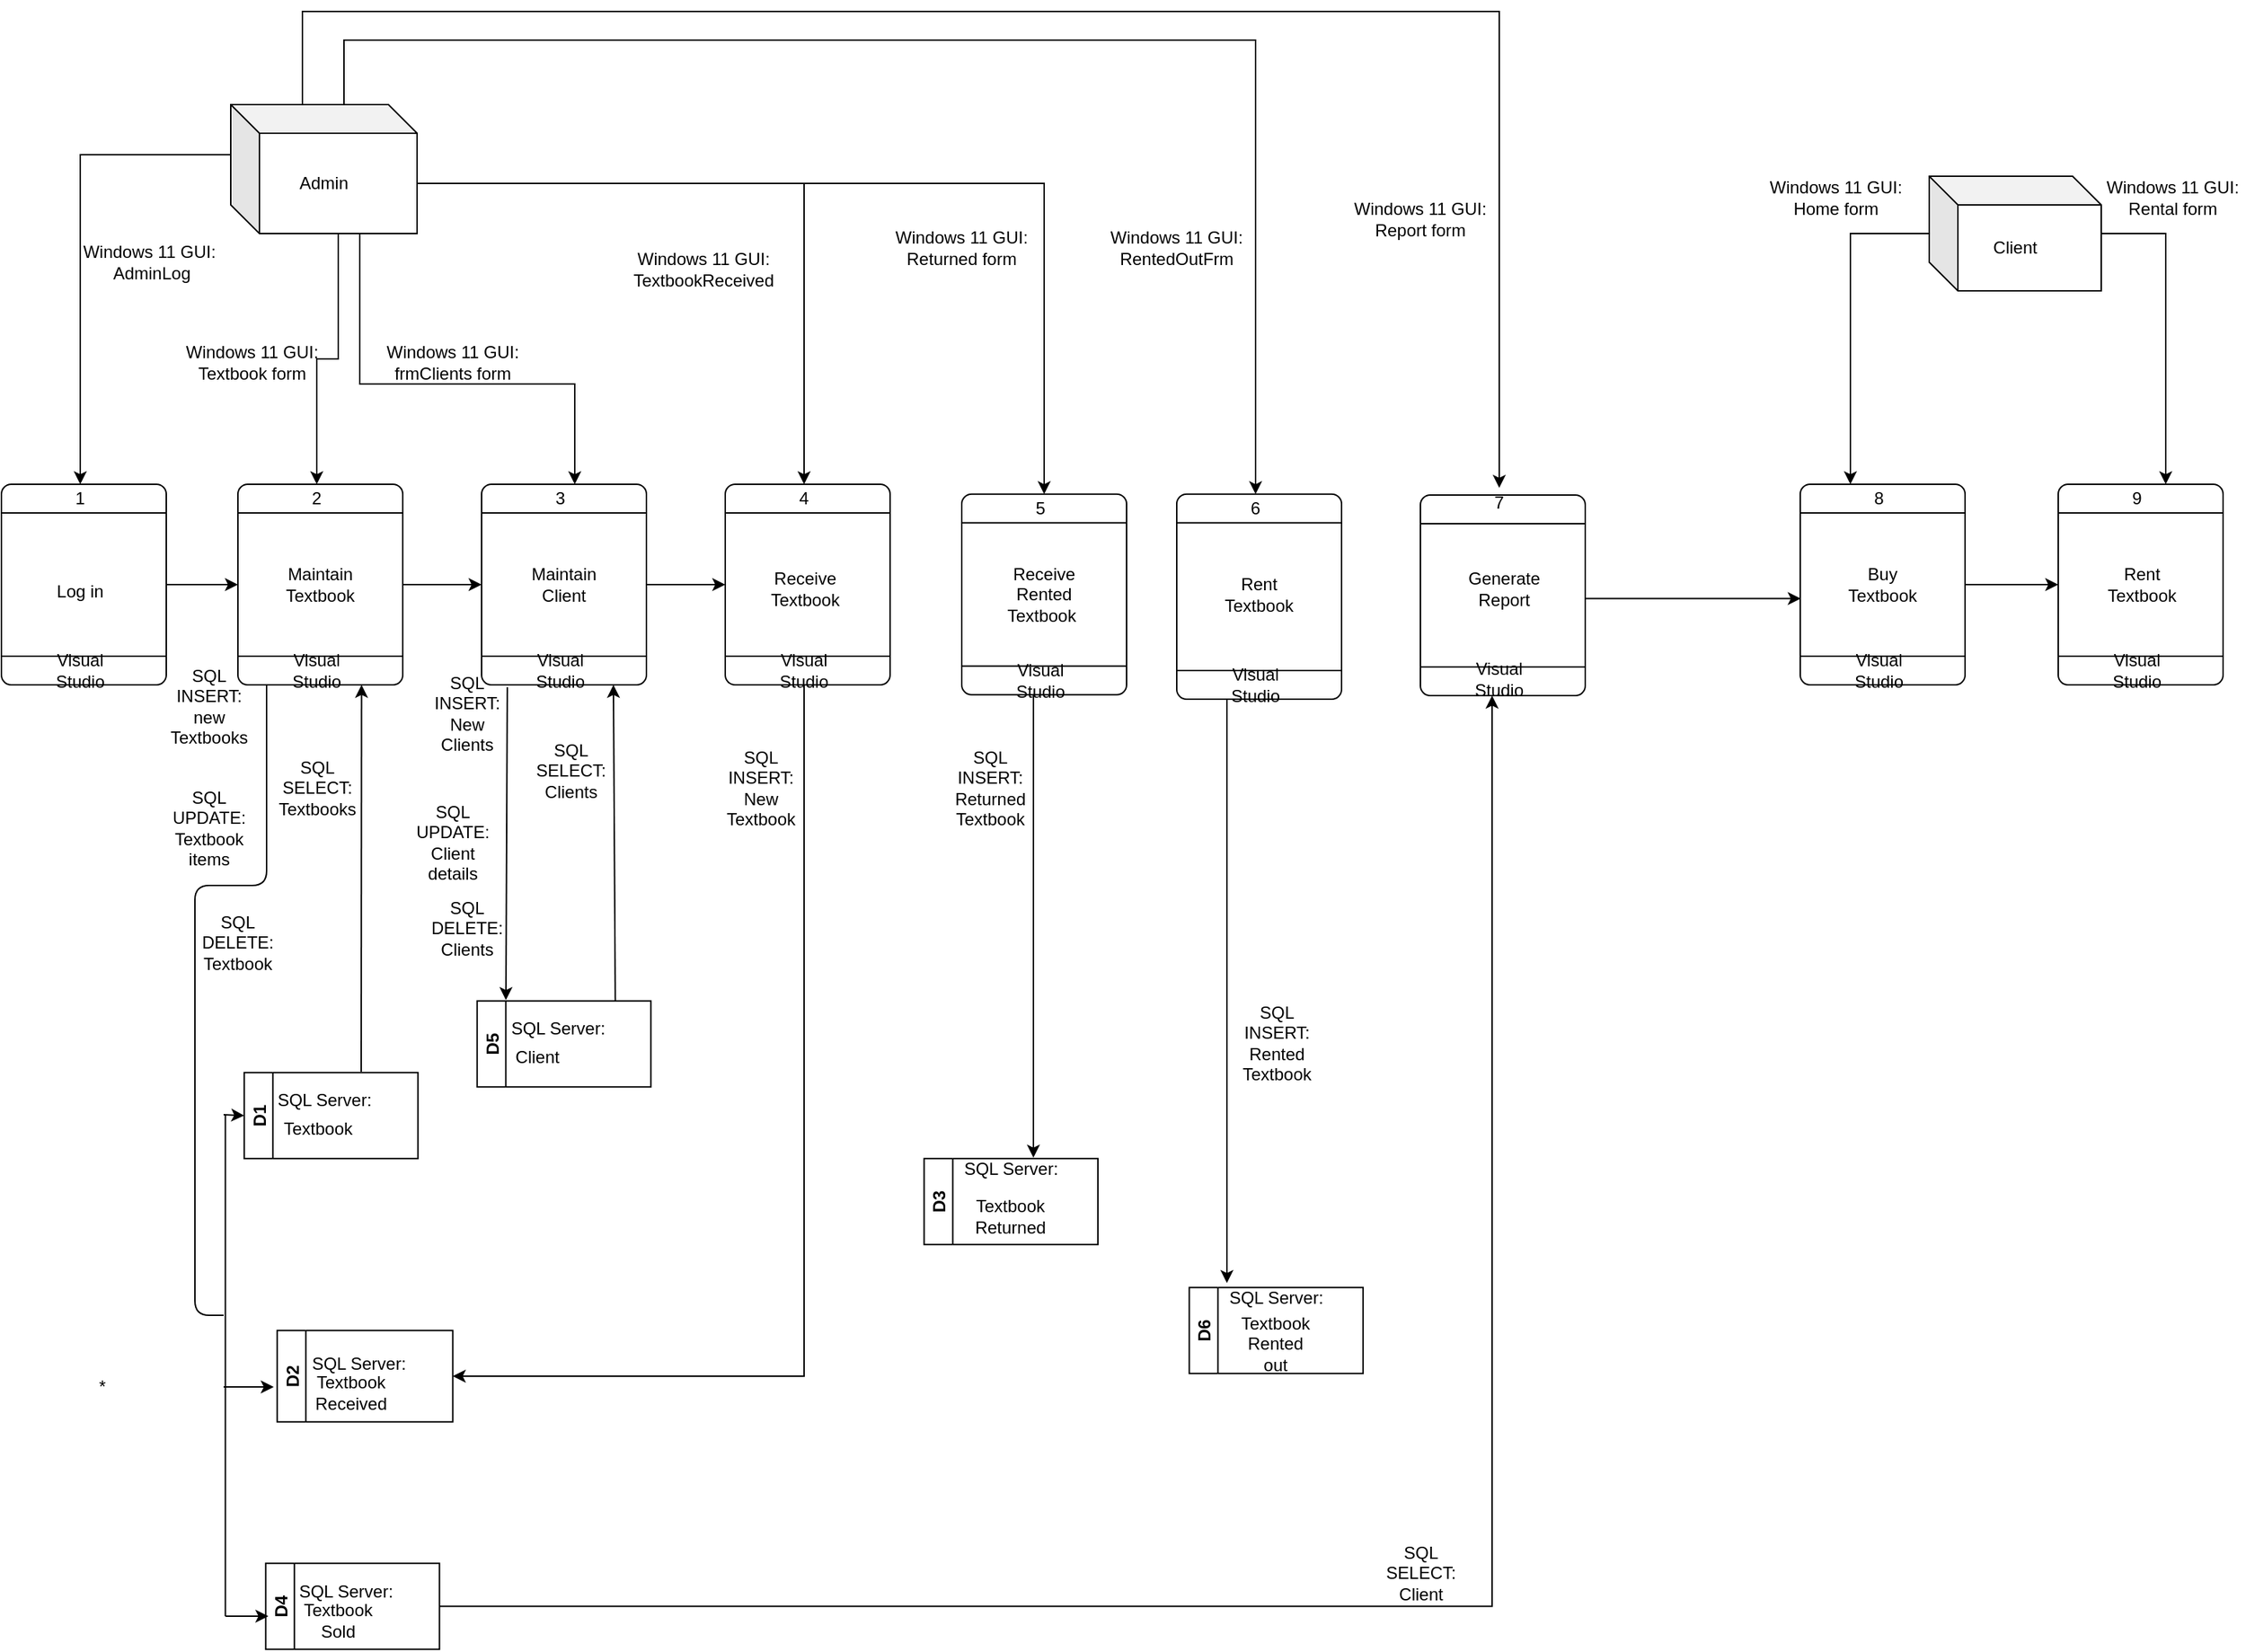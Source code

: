 <mxfile version="13.9.9" type="device"><diagram id="j-a-ybEXZLL6Ha-kE_4T" name="Page-1"><mxGraphModel dx="2697" dy="1950" grid="1" gridSize="10" guides="1" tooltips="1" connect="1" arrows="1" fold="1" page="1" pageScale="1" pageWidth="850" pageHeight="1100" math="0" shadow="0"><root><mxCell id="0"/><mxCell id="1" parent="0"/><mxCell id="26H1t4wsK4cL9SkONQ8v-9" style="edgeStyle=orthogonalEdgeStyle;rounded=0;orthogonalLoop=1;jettySize=auto;html=1;entryX=0.5;entryY=0;entryDx=0;entryDy=0;exitX=0;exitY=0;exitDx=0;exitDy=35;exitPerimeter=0;" edge="1" parent="1" source="26H1t4wsK4cL9SkONQ8v-1" target="26H1t4wsK4cL9SkONQ8v-7"><mxGeometry relative="1" as="geometry"/></mxCell><mxCell id="26H1t4wsK4cL9SkONQ8v-16" style="edgeStyle=orthogonalEdgeStyle;rounded=0;orthogonalLoop=1;jettySize=auto;html=1;exitX=0;exitY=0;exitDx=75;exitDy=90;exitPerimeter=0;entryX=0.5;entryY=0;entryDx=0;entryDy=0;" edge="1" parent="1" source="26H1t4wsK4cL9SkONQ8v-1" target="26H1t4wsK4cL9SkONQ8v-14"><mxGeometry relative="1" as="geometry"/></mxCell><mxCell id="26H1t4wsK4cL9SkONQ8v-21" style="edgeStyle=orthogonalEdgeStyle;rounded=0;orthogonalLoop=1;jettySize=auto;html=1;entryX=0.75;entryY=0;entryDx=0;entryDy=0;" edge="1" parent="1" source="26H1t4wsK4cL9SkONQ8v-1" target="26H1t4wsK4cL9SkONQ8v-19"><mxGeometry relative="1" as="geometry"><mxPoint x="90" y="102" as="sourcePoint"/><Array as="points"><mxPoint x="90" y="170"/><mxPoint x="240" y="170"/></Array></mxGeometry></mxCell><mxCell id="26H1t4wsK4cL9SkONQ8v-152" style="edgeStyle=orthogonalEdgeStyle;rounded=0;orthogonalLoop=1;jettySize=auto;html=1;entryX=0;entryY=0.5;entryDx=0;entryDy=0;" edge="1" parent="1" source="26H1t4wsK4cL9SkONQ8v-1" target="26H1t4wsK4cL9SkONQ8v-191"><mxGeometry relative="1" as="geometry"><Array as="points"><mxPoint x="568" y="30"/></Array></mxGeometry></mxCell><mxCell id="26H1t4wsK4cL9SkONQ8v-153" style="edgeStyle=orthogonalEdgeStyle;rounded=0;orthogonalLoop=1;jettySize=auto;html=1;exitX=0.685;exitY=0.011;exitDx=0;exitDy=0;exitPerimeter=0;entryX=0.5;entryY=0;entryDx=0;entryDy=0;" edge="1" parent="1" source="26H1t4wsK4cL9SkONQ8v-1" target="26H1t4wsK4cL9SkONQ8v-149"><mxGeometry relative="1" as="geometry"><mxPoint x="740" y="230" as="targetPoint"/><Array as="points"><mxPoint x="50" y="11"/><mxPoint x="50" y="-90"/><mxPoint x="885" y="-90"/></Array></mxGeometry></mxCell><mxCell id="26H1t4wsK4cL9SkONQ8v-189" style="edgeStyle=orthogonalEdgeStyle;rounded=0;orthogonalLoop=1;jettySize=auto;html=1;entryX=0.5;entryY=0;entryDx=0;entryDy=0;" edge="1" parent="1" target="26H1t4wsK4cL9SkONQ8v-181"><mxGeometry relative="1" as="geometry"><mxPoint x="79" y="-20" as="sourcePoint"/><Array as="points"><mxPoint x="79" y="-28"/><mxPoint x="79" y="-70"/><mxPoint x="715" y="-70"/></Array></mxGeometry></mxCell><mxCell id="26H1t4wsK4cL9SkONQ8v-195" style="edgeStyle=orthogonalEdgeStyle;rounded=0;orthogonalLoop=1;jettySize=auto;html=1;exitX=0;exitY=0;exitDx=130;exitDy=55;exitPerimeter=0;entryX=0.5;entryY=0;entryDx=0;entryDy=0;" edge="1" parent="1" source="26H1t4wsK4cL9SkONQ8v-1" target="26H1t4wsK4cL9SkONQ8v-145"><mxGeometry relative="1" as="geometry"/></mxCell><mxCell id="26H1t4wsK4cL9SkONQ8v-1" value="" style="shape=cube;whiteSpace=wrap;html=1;boundedLbl=1;backgroundOutline=1;darkOpacity=0.05;darkOpacity2=0.1;" vertex="1" parent="1"><mxGeometry y="-25" width="130" height="90" as="geometry"/></mxCell><mxCell id="26H1t4wsK4cL9SkONQ8v-2" value="Admin" style="text;html=1;strokeColor=none;fillColor=none;align=center;verticalAlign=middle;whiteSpace=wrap;rounded=0;" vertex="1" parent="1"><mxGeometry x="45" y="20" width="40" height="20" as="geometry"/></mxCell><mxCell id="26H1t4wsK4cL9SkONQ8v-80" style="edgeStyle=orthogonalEdgeStyle;rounded=0;orthogonalLoop=1;jettySize=auto;html=1;exitX=0.5;exitY=0;exitDx=0;exitDy=0;entryX=0.5;entryY=1;entryDx=0;entryDy=0;" edge="1" parent="1" source="26H1t4wsK4cL9SkONQ8v-4" target="26H1t4wsK4cL9SkONQ8v-12"><mxGeometry relative="1" as="geometry"/></mxCell><mxCell id="26H1t4wsK4cL9SkONQ8v-4" value="" style="verticalLabelPosition=bottom;verticalAlign=top;html=1;shape=process;whiteSpace=wrap;rounded=1;size=0.14;arcSize=6;direction=south;" vertex="1" parent="1"><mxGeometry x="-160" y="240" width="115" height="140" as="geometry"/></mxCell><mxCell id="26H1t4wsK4cL9SkONQ8v-6" value="Log in" style="text;html=1;strokeColor=none;fillColor=none;align=center;verticalAlign=middle;whiteSpace=wrap;rounded=0;" vertex="1" parent="1"><mxGeometry x="-125" y="305" width="40" height="20" as="geometry"/></mxCell><mxCell id="26H1t4wsK4cL9SkONQ8v-7" value="1" style="text;html=1;strokeColor=none;fillColor=none;align=center;verticalAlign=middle;whiteSpace=wrap;rounded=0;" vertex="1" parent="1"><mxGeometry x="-125" y="240" width="40" height="20" as="geometry"/></mxCell><mxCell id="26H1t4wsK4cL9SkONQ8v-8" value="Visual Studio" style="text;html=1;strokeColor=none;fillColor=none;align=center;verticalAlign=middle;whiteSpace=wrap;rounded=0;" vertex="1" parent="1"><mxGeometry x="-125" y="360" width="40" height="20" as="geometry"/></mxCell><mxCell id="26H1t4wsK4cL9SkONQ8v-81" style="edgeStyle=orthogonalEdgeStyle;rounded=0;orthogonalLoop=1;jettySize=auto;html=1;exitX=0.5;exitY=0;exitDx=0;exitDy=0;entryX=0.5;entryY=1;entryDx=0;entryDy=0;" edge="1" parent="1" source="26H1t4wsK4cL9SkONQ8v-12" target="26H1t4wsK4cL9SkONQ8v-17"><mxGeometry relative="1" as="geometry"/></mxCell><mxCell id="26H1t4wsK4cL9SkONQ8v-12" value="" style="verticalLabelPosition=bottom;verticalAlign=top;html=1;shape=process;whiteSpace=wrap;rounded=1;size=0.14;arcSize=6;direction=south;" vertex="1" parent="1"><mxGeometry x="5" y="240" width="115" height="140" as="geometry"/></mxCell><mxCell id="26H1t4wsK4cL9SkONQ8v-13" value="Maintain Textbook" style="text;html=1;strokeColor=none;fillColor=none;align=center;verticalAlign=middle;whiteSpace=wrap;rounded=0;" vertex="1" parent="1"><mxGeometry x="40" y="295" width="45" height="30" as="geometry"/></mxCell><mxCell id="26H1t4wsK4cL9SkONQ8v-14" value="2" style="text;html=1;strokeColor=none;fillColor=none;align=center;verticalAlign=middle;whiteSpace=wrap;rounded=0;" vertex="1" parent="1"><mxGeometry x="40" y="240" width="40" height="20" as="geometry"/></mxCell><mxCell id="26H1t4wsK4cL9SkONQ8v-15" value="Visual Studio" style="text;html=1;strokeColor=none;fillColor=none;align=center;verticalAlign=middle;whiteSpace=wrap;rounded=0;" vertex="1" parent="1"><mxGeometry x="40" y="360" width="40" height="20" as="geometry"/></mxCell><mxCell id="26H1t4wsK4cL9SkONQ8v-151" style="edgeStyle=orthogonalEdgeStyle;rounded=0;orthogonalLoop=1;jettySize=auto;html=1;exitX=0.5;exitY=0;exitDx=0;exitDy=0;entryX=0.5;entryY=1;entryDx=0;entryDy=0;" edge="1" parent="1" source="26H1t4wsK4cL9SkONQ8v-17" target="26H1t4wsK4cL9SkONQ8v-143"><mxGeometry relative="1" as="geometry"/></mxCell><mxCell id="26H1t4wsK4cL9SkONQ8v-17" value="" style="verticalLabelPosition=bottom;verticalAlign=top;html=1;shape=process;whiteSpace=wrap;rounded=1;size=0.14;arcSize=6;direction=south;" vertex="1" parent="1"><mxGeometry x="175" y="240" width="115" height="140" as="geometry"/></mxCell><mxCell id="26H1t4wsK4cL9SkONQ8v-18" value="Maintain Client" style="text;html=1;strokeColor=none;fillColor=none;align=center;verticalAlign=middle;whiteSpace=wrap;rounded=0;" vertex="1" parent="1"><mxGeometry x="210" y="295" width="45" height="30" as="geometry"/></mxCell><mxCell id="26H1t4wsK4cL9SkONQ8v-19" value="3" style="text;html=1;strokeColor=none;fillColor=none;align=center;verticalAlign=middle;whiteSpace=wrap;rounded=0;" vertex="1" parent="1"><mxGeometry x="210" y="240" width="40" height="20" as="geometry"/></mxCell><mxCell id="26H1t4wsK4cL9SkONQ8v-20" value="Visual Studio" style="text;html=1;strokeColor=none;fillColor=none;align=center;verticalAlign=middle;whiteSpace=wrap;rounded=0;" vertex="1" parent="1"><mxGeometry x="210" y="360" width="40" height="20" as="geometry"/></mxCell><mxCell id="26H1t4wsK4cL9SkONQ8v-37" style="edgeStyle=orthogonalEdgeStyle;rounded=0;orthogonalLoop=1;jettySize=auto;html=1;entryX=1;entryY=0;entryDx=0;entryDy=0;" edge="1" parent="1" source="26H1t4wsK4cL9SkONQ8v-22" target="26H1t4wsK4cL9SkONQ8v-35"><mxGeometry relative="1" as="geometry"/></mxCell><mxCell id="26H1t4wsK4cL9SkONQ8v-38" style="edgeStyle=orthogonalEdgeStyle;rounded=0;orthogonalLoop=1;jettySize=auto;html=1;entryX=0;entryY=0;entryDx=0;entryDy=0;" edge="1" parent="1" source="26H1t4wsK4cL9SkONQ8v-22" target="26H1t4wsK4cL9SkONQ8v-27"><mxGeometry relative="1" as="geometry"/></mxCell><mxCell id="26H1t4wsK4cL9SkONQ8v-22" value="" style="shape=cube;whiteSpace=wrap;html=1;boundedLbl=1;backgroundOutline=1;darkOpacity=0.05;darkOpacity2=0.1;" vertex="1" parent="1"><mxGeometry x="1185" y="25" width="120" height="80" as="geometry"/></mxCell><mxCell id="26H1t4wsK4cL9SkONQ8v-23" value="Client" style="text;html=1;strokeColor=none;fillColor=none;align=center;verticalAlign=middle;whiteSpace=wrap;rounded=0;" vertex="1" parent="1"><mxGeometry x="1225" y="65" width="40" height="20" as="geometry"/></mxCell><mxCell id="26H1t4wsK4cL9SkONQ8v-84" style="edgeStyle=orthogonalEdgeStyle;rounded=0;orthogonalLoop=1;jettySize=auto;html=1;exitX=0.5;exitY=0;exitDx=0;exitDy=0;entryX=0.5;entryY=1;entryDx=0;entryDy=0;" edge="1" parent="1" source="26H1t4wsK4cL9SkONQ8v-25" target="26H1t4wsK4cL9SkONQ8v-33"><mxGeometry relative="1" as="geometry"/></mxCell><mxCell id="26H1t4wsK4cL9SkONQ8v-25" value="" style="verticalLabelPosition=bottom;verticalAlign=top;html=1;shape=process;whiteSpace=wrap;rounded=1;size=0.14;arcSize=6;direction=south;" vertex="1" parent="1"><mxGeometry x="1095" y="240" width="115" height="140" as="geometry"/></mxCell><mxCell id="26H1t4wsK4cL9SkONQ8v-26" value="Buy Textbook&lt;br&gt;" style="text;html=1;strokeColor=none;fillColor=none;align=center;verticalAlign=middle;whiteSpace=wrap;rounded=0;" vertex="1" parent="1"><mxGeometry x="1130" y="295" width="45" height="30" as="geometry"/></mxCell><mxCell id="26H1t4wsK4cL9SkONQ8v-27" value="8" style="text;html=1;strokeColor=none;fillColor=none;align=center;verticalAlign=middle;whiteSpace=wrap;rounded=0;" vertex="1" parent="1"><mxGeometry x="1130" y="240" width="40" height="20" as="geometry"/></mxCell><mxCell id="26H1t4wsK4cL9SkONQ8v-28" value="Visual Studio" style="text;html=1;strokeColor=none;fillColor=none;align=center;verticalAlign=middle;whiteSpace=wrap;rounded=0;" vertex="1" parent="1"><mxGeometry x="1130" y="360" width="40" height="20" as="geometry"/></mxCell><mxCell id="26H1t4wsK4cL9SkONQ8v-33" value="" style="verticalLabelPosition=bottom;verticalAlign=top;html=1;shape=process;whiteSpace=wrap;rounded=1;size=0.14;arcSize=6;direction=south;" vertex="1" parent="1"><mxGeometry x="1275" y="240" width="115" height="140" as="geometry"/></mxCell><mxCell id="26H1t4wsK4cL9SkONQ8v-34" value="Rent Textbook" style="text;html=1;strokeColor=none;fillColor=none;align=center;verticalAlign=middle;whiteSpace=wrap;rounded=0;" vertex="1" parent="1"><mxGeometry x="1311" y="295" width="45" height="30" as="geometry"/></mxCell><mxCell id="26H1t4wsK4cL9SkONQ8v-35" value="9" style="text;html=1;strokeColor=none;fillColor=none;align=center;verticalAlign=middle;whiteSpace=wrap;rounded=0;" vertex="1" parent="1"><mxGeometry x="1310" y="240" width="40" height="20" as="geometry"/></mxCell><mxCell id="26H1t4wsK4cL9SkONQ8v-36" value="Visual Studio" style="text;html=1;strokeColor=none;fillColor=none;align=center;verticalAlign=middle;whiteSpace=wrap;rounded=0;" vertex="1" parent="1"><mxGeometry x="1310" y="360" width="40" height="20" as="geometry"/></mxCell><mxCell id="26H1t4wsK4cL9SkONQ8v-43" value="Windows 11 GUI: Textbook form" style="text;html=1;strokeColor=none;fillColor=none;align=center;verticalAlign=middle;whiteSpace=wrap;rounded=0;" vertex="1" parent="1"><mxGeometry x="-35" y="140" width="100" height="30" as="geometry"/></mxCell><mxCell id="26H1t4wsK4cL9SkONQ8v-44" value="Windows 11 GUI: Home form" style="text;html=1;strokeColor=none;fillColor=none;align=center;verticalAlign=middle;whiteSpace=wrap;rounded=0;" vertex="1" parent="1"><mxGeometry x="1070" y="25" width="100" height="30" as="geometry"/></mxCell><mxCell id="26H1t4wsK4cL9SkONQ8v-45" value="Windows 11 GUI: frmClients form" style="text;html=1;strokeColor=none;fillColor=none;align=center;verticalAlign=middle;whiteSpace=wrap;rounded=0;" vertex="1" parent="1"><mxGeometry x="105" y="140" width="100" height="30" as="geometry"/></mxCell><mxCell id="26H1t4wsK4cL9SkONQ8v-46" value="Windows 11 GUI: Rental form" style="text;html=1;strokeColor=none;fillColor=none;align=center;verticalAlign=middle;whiteSpace=wrap;rounded=0;" vertex="1" parent="1"><mxGeometry x="1305" y="25" width="100" height="30" as="geometry"/></mxCell><mxCell id="26H1t4wsK4cL9SkONQ8v-67" value="D1" style="swimlane;startSize=20;rotation=-90;" vertex="1" parent="1"><mxGeometry x="40" y="620" width="60" height="121.25" as="geometry"/></mxCell><mxCell id="26H1t4wsK4cL9SkONQ8v-68" value="SQL Server:" style="text;html=1;strokeColor=none;fillColor=none;align=center;verticalAlign=middle;whiteSpace=wrap;rounded=0;" vertex="1" parent="26H1t4wsK4cL9SkONQ8v-67"><mxGeometry x="-8.75" y="40" width="68.75" height="20" as="geometry"/></mxCell><mxCell id="26H1t4wsK4cL9SkONQ8v-69" value="Textbook" style="text;html=1;strokeColor=none;fillColor=none;align=center;verticalAlign=middle;whiteSpace=wrap;rounded=0;" vertex="1" parent="26H1t4wsK4cL9SkONQ8v-67"><mxGeometry x="1" y="60" width="40" height="20" as="geometry"/></mxCell><mxCell id="26H1t4wsK4cL9SkONQ8v-105" value="" style="endArrow=classic;html=1;entryX=0.5;entryY=0;entryDx=0;entryDy=0;" edge="1" parent="26H1t4wsK4cL9SkONQ8v-67" target="26H1t4wsK4cL9SkONQ8v-67"><mxGeometry width="50" height="50" relative="1" as="geometry"><mxPoint x="-45" y="60" as="sourcePoint"/><mxPoint x="5" y="10" as="targetPoint"/></mxGeometry></mxCell><mxCell id="26H1t4wsK4cL9SkONQ8v-70" value="D5" style="swimlane;startSize=20;rotation=-90;" vertex="1" parent="1"><mxGeometry x="202.5" y="570" width="60" height="121.25" as="geometry"/></mxCell><mxCell id="26H1t4wsK4cL9SkONQ8v-71" value="SQL Server:" style="text;html=1;strokeColor=none;fillColor=none;align=center;verticalAlign=middle;whiteSpace=wrap;rounded=0;" vertex="1" parent="26H1t4wsK4cL9SkONQ8v-70"><mxGeometry x="-8.75" y="40" width="68.75" height="20" as="geometry"/></mxCell><mxCell id="26H1t4wsK4cL9SkONQ8v-72" value="Client" style="text;html=1;strokeColor=none;fillColor=none;align=center;verticalAlign=middle;whiteSpace=wrap;rounded=0;" vertex="1" parent="26H1t4wsK4cL9SkONQ8v-70"><mxGeometry x="-8.75" y="60" width="40" height="20" as="geometry"/></mxCell><mxCell id="26H1t4wsK4cL9SkONQ8v-87" value="" style="endArrow=classic;html=1;entryX=1;entryY=0.25;entryDx=0;entryDy=0;" edge="1" parent="1" target="26H1t4wsK4cL9SkONQ8v-12"><mxGeometry width="50" height="50" relative="1" as="geometry"><mxPoint x="91" y="650" as="sourcePoint"/><mxPoint x="99" y="380" as="targetPoint"/><Array as="points"/></mxGeometry></mxCell><mxCell id="26H1t4wsK4cL9SkONQ8v-88" value="" style="endArrow=classic;html=1;exitX=1.012;exitY=0.844;exitDx=0;exitDy=0;exitPerimeter=0;" edge="1" parent="1" source="26H1t4wsK4cL9SkONQ8v-17"><mxGeometry width="50" height="50" relative="1" as="geometry"><mxPoint x="191.715" y="383.92" as="sourcePoint"/><mxPoint x="191.97" y="600" as="targetPoint"/></mxGeometry></mxCell><mxCell id="26H1t4wsK4cL9SkONQ8v-89" value="" style="endArrow=classic;html=1;exitX=1;exitY=0.75;exitDx=0;exitDy=0;" edge="1" parent="1"><mxGeometry width="50" height="50" relative="1" as="geometry"><mxPoint x="268.283" y="600.625" as="sourcePoint"/><mxPoint x="266.97" y="380" as="targetPoint"/></mxGeometry></mxCell><mxCell id="26H1t4wsK4cL9SkONQ8v-97" value="SQL SELECT:&lt;br&gt;Textbooks" style="text;html=1;strokeColor=none;fillColor=none;align=center;verticalAlign=middle;whiteSpace=wrap;rounded=0;" vertex="1" parent="1"><mxGeometry x="32.5" y="441.88" width="55" height="20" as="geometry"/></mxCell><mxCell id="26H1t4wsK4cL9SkONQ8v-98" value="SQL SELECT:&lt;br&gt;Clients" style="text;html=1;strokeColor=none;fillColor=none;align=center;verticalAlign=middle;whiteSpace=wrap;rounded=0;" vertex="1" parent="1"><mxGeometry x="210" y="430" width="55" height="20" as="geometry"/></mxCell><mxCell id="26H1t4wsK4cL9SkONQ8v-101" value="D2" style="swimlane;startSize=20;rotation=-90;" vertex="1" parent="1"><mxGeometry x="61.75" y="801.25" width="63.75" height="122.5" as="geometry"/></mxCell><mxCell id="26H1t4wsK4cL9SkONQ8v-102" value="SQL Server:" style="text;html=1;strokeColor=none;fillColor=none;align=center;verticalAlign=middle;whiteSpace=wrap;rounded=0;" vertex="1" parent="26H1t4wsK4cL9SkONQ8v-101"><mxGeometry x="-6.75" y="43" width="68.75" height="20" as="geometry"/></mxCell><mxCell id="26H1t4wsK4cL9SkONQ8v-103" value="Textbook Received" style="text;html=1;strokeColor=none;fillColor=none;align=center;verticalAlign=middle;whiteSpace=wrap;rounded=0;" vertex="1" parent="26H1t4wsK4cL9SkONQ8v-101"><mxGeometry x="2" y="63" width="40" height="20" as="geometry"/></mxCell><mxCell id="26H1t4wsK4cL9SkONQ8v-104" value="" style="endArrow=none;html=1;" edge="1" parent="1"><mxGeometry width="50" height="50" relative="1" as="geometry"><mxPoint x="-3.75" y="1030" as="sourcePoint"/><mxPoint x="-3.75" y="680" as="targetPoint"/></mxGeometry></mxCell><mxCell id="26H1t4wsK4cL9SkONQ8v-106" value="" style="endArrow=classic;html=1;" edge="1" parent="1"><mxGeometry width="50" height="50" relative="1" as="geometry"><mxPoint x="-5" y="870" as="sourcePoint"/><mxPoint x="30" y="870" as="targetPoint"/></mxGeometry></mxCell><mxCell id="26H1t4wsK4cL9SkONQ8v-107" value="" style="endArrow=none;html=1;" edge="1" parent="1"><mxGeometry width="50" height="50" relative="1" as="geometry"><mxPoint x="25" y="380" as="sourcePoint"/><mxPoint x="-5" y="820" as="targetPoint"/><Array as="points"><mxPoint x="25" y="520"/><mxPoint x="-25" y="520"/><mxPoint x="-25" y="820"/></Array></mxGeometry></mxCell><mxCell id="26H1t4wsK4cL9SkONQ8v-110" value="SQL INSERT:&lt;br&gt;new Textbooks" style="text;html=1;strokeColor=none;fillColor=none;align=center;verticalAlign=middle;whiteSpace=wrap;rounded=0;" vertex="1" parent="1"><mxGeometry x="-35" y="385" width="40" height="20" as="geometry"/></mxCell><mxCell id="26H1t4wsK4cL9SkONQ8v-111" value="SQL UPDATE:&lt;br&gt;Textbook items" style="text;html=1;strokeColor=none;fillColor=none;align=center;verticalAlign=middle;whiteSpace=wrap;rounded=0;" vertex="1" parent="1"><mxGeometry x="-35" y="470" width="40" height="20" as="geometry"/></mxCell><mxCell id="26H1t4wsK4cL9SkONQ8v-113" value="SQL DELETE:&lt;br&gt;Textbook" style="text;html=1;strokeColor=none;fillColor=none;align=center;verticalAlign=middle;whiteSpace=wrap;rounded=0;" vertex="1" parent="1"><mxGeometry x="-15" y="550" width="40" height="20" as="geometry"/></mxCell><mxCell id="26H1t4wsK4cL9SkONQ8v-115" value="SQL INSERT:&lt;br&gt;New Clients" style="text;html=1;strokeColor=none;fillColor=none;align=center;verticalAlign=middle;whiteSpace=wrap;rounded=0;" vertex="1" parent="1"><mxGeometry x="145" y="390" width="40" height="20" as="geometry"/></mxCell><mxCell id="26H1t4wsK4cL9SkONQ8v-116" value="SQL UPDATE: Client details" style="text;html=1;strokeColor=none;fillColor=none;align=center;verticalAlign=middle;whiteSpace=wrap;rounded=0;" vertex="1" parent="1"><mxGeometry x="135" y="480" width="40" height="20" as="geometry"/></mxCell><mxCell id="26H1t4wsK4cL9SkONQ8v-117" value="SQL DELETE:&lt;br&gt;Clients" style="text;html=1;strokeColor=none;fillColor=none;align=center;verticalAlign=middle;whiteSpace=wrap;rounded=0;" vertex="1" parent="1"><mxGeometry x="145" y="540" width="40" height="20" as="geometry"/></mxCell><mxCell id="26H1t4wsK4cL9SkONQ8v-125" value="D6" style="swimlane;startSize=20;rotation=-90;" vertex="1" parent="1"><mxGeometry x="699.37" y="770" width="60" height="121.25" as="geometry"/></mxCell><mxCell id="26H1t4wsK4cL9SkONQ8v-126" value="SQL Server:" style="text;html=1;strokeColor=none;fillColor=none;align=center;verticalAlign=middle;whiteSpace=wrap;rounded=0;" vertex="1" parent="26H1t4wsK4cL9SkONQ8v-125"><mxGeometry x="-4.37" y="27.5" width="68.75" height="20" as="geometry"/></mxCell><mxCell id="26H1t4wsK4cL9SkONQ8v-127" value="Textbook Rented out" style="text;html=1;strokeColor=none;fillColor=none;align=center;verticalAlign=middle;whiteSpace=wrap;rounded=0;" vertex="1" parent="26H1t4wsK4cL9SkONQ8v-125"><mxGeometry x="10" y="60" width="40" height="20" as="geometry"/></mxCell><mxCell id="26H1t4wsK4cL9SkONQ8v-158" style="edgeStyle=orthogonalEdgeStyle;rounded=0;orthogonalLoop=1;jettySize=auto;html=1;exitX=0.5;exitY=1;exitDx=0;exitDy=0;" edge="1" parent="1" source="26H1t4wsK4cL9SkONQ8v-128" target="26H1t4wsK4cL9SkONQ8v-147"><mxGeometry relative="1" as="geometry"><mxPoint x="755" y="380" as="targetPoint"/><Array as="points"><mxPoint x="880" y="1023"/></Array></mxGeometry></mxCell><mxCell id="26H1t4wsK4cL9SkONQ8v-128" value="D4" style="swimlane;startSize=20;rotation=-90;" vertex="1" parent="1"><mxGeometry x="55" y="962.5" width="60" height="121.25" as="geometry"/></mxCell><mxCell id="26H1t4wsK4cL9SkONQ8v-129" value="SQL Server:" style="text;html=1;strokeColor=none;fillColor=none;align=center;verticalAlign=middle;whiteSpace=wrap;rounded=0;" vertex="1" parent="26H1t4wsK4cL9SkONQ8v-128"><mxGeometry x="-8.75" y="40" width="68.75" height="20" as="geometry"/></mxCell><mxCell id="26H1t4wsK4cL9SkONQ8v-130" value="Textbook Sold" style="text;html=1;strokeColor=none;fillColor=none;align=center;verticalAlign=middle;whiteSpace=wrap;rounded=0;" vertex="1" parent="26H1t4wsK4cL9SkONQ8v-128"><mxGeometry y="60" width="40" height="20" as="geometry"/></mxCell><mxCell id="26H1t4wsK4cL9SkONQ8v-133" value="" style="endArrow=classic;html=1;" edge="1" parent="1"><mxGeometry width="50" height="50" relative="1" as="geometry"><mxPoint x="-3.75" y="1030" as="sourcePoint"/><mxPoint x="26.25" y="1030" as="targetPoint"/></mxGeometry></mxCell><mxCell id="26H1t4wsK4cL9SkONQ8v-141" value="Windows 11 GUI:&amp;nbsp;&lt;br&gt;AdminLog" style="text;html=1;strokeColor=none;fillColor=none;align=center;verticalAlign=middle;whiteSpace=wrap;rounded=0;" vertex="1" parent="1"><mxGeometry x="-105" y="70" width="100" height="30" as="geometry"/></mxCell><mxCell id="26H1t4wsK4cL9SkONQ8v-197" style="edgeStyle=orthogonalEdgeStyle;rounded=0;orthogonalLoop=1;jettySize=auto;html=1;entryX=0.5;entryY=1;entryDx=0;entryDy=0;exitX=0.5;exitY=1;exitDx=0;exitDy=0;" edge="1" parent="1" source="26H1t4wsK4cL9SkONQ8v-146" target="26H1t4wsK4cL9SkONQ8v-101"><mxGeometry relative="1" as="geometry"/></mxCell><mxCell id="26H1t4wsK4cL9SkONQ8v-143" value="" style="verticalLabelPosition=bottom;verticalAlign=top;html=1;shape=process;whiteSpace=wrap;rounded=1;size=0.14;arcSize=6;direction=south;" vertex="1" parent="1"><mxGeometry x="345" y="240" width="115" height="140" as="geometry"/></mxCell><mxCell id="26H1t4wsK4cL9SkONQ8v-144" value="Receive&amp;nbsp; Textbook&amp;nbsp;" style="text;html=1;strokeColor=none;fillColor=none;align=center;verticalAlign=middle;whiteSpace=wrap;rounded=0;" vertex="1" parent="1"><mxGeometry x="380" y="300" width="45" height="25" as="geometry"/></mxCell><mxCell id="26H1t4wsK4cL9SkONQ8v-145" value="4" style="text;html=1;strokeColor=none;fillColor=none;align=center;verticalAlign=middle;whiteSpace=wrap;rounded=0;" vertex="1" parent="1"><mxGeometry x="380" y="240" width="40" height="20" as="geometry"/></mxCell><mxCell id="26H1t4wsK4cL9SkONQ8v-146" value="Visual Studio" style="text;html=1;strokeColor=none;fillColor=none;align=center;verticalAlign=middle;whiteSpace=wrap;rounded=0;" vertex="1" parent="1"><mxGeometry x="380" y="360" width="40" height="20" as="geometry"/></mxCell><mxCell id="26H1t4wsK4cL9SkONQ8v-203" style="edgeStyle=orthogonalEdgeStyle;rounded=0;orthogonalLoop=1;jettySize=auto;html=1;exitX=0.5;exitY=0;exitDx=0;exitDy=0;entryX=0.57;entryY=0.997;entryDx=0;entryDy=0;entryPerimeter=0;" edge="1" parent="1" source="26H1t4wsK4cL9SkONQ8v-147" target="26H1t4wsK4cL9SkONQ8v-25"><mxGeometry relative="1" as="geometry"><mxPoint x="1090" y="320" as="targetPoint"/><Array as="points"><mxPoint x="945" y="320"/></Array></mxGeometry></mxCell><mxCell id="26H1t4wsK4cL9SkONQ8v-147" value="" style="verticalLabelPosition=bottom;verticalAlign=top;html=1;shape=process;whiteSpace=wrap;rounded=1;size=0.14;arcSize=6;direction=south;" vertex="1" parent="1"><mxGeometry x="830" y="247.5" width="115" height="140" as="geometry"/></mxCell><mxCell id="26H1t4wsK4cL9SkONQ8v-148" value="Generate Report" style="text;html=1;strokeColor=none;fillColor=none;align=center;verticalAlign=middle;whiteSpace=wrap;rounded=0;" vertex="1" parent="1"><mxGeometry x="866" y="297.5" width="45" height="30" as="geometry"/></mxCell><mxCell id="26H1t4wsK4cL9SkONQ8v-149" value="7" style="text;html=1;strokeColor=none;fillColor=none;align=center;verticalAlign=middle;whiteSpace=wrap;rounded=0;" vertex="1" parent="1"><mxGeometry x="865" y="242.5" width="40" height="20" as="geometry"/></mxCell><mxCell id="26H1t4wsK4cL9SkONQ8v-150" value="Visual Studio" style="text;html=1;strokeColor=none;fillColor=none;align=center;verticalAlign=middle;whiteSpace=wrap;rounded=0;" vertex="1" parent="1"><mxGeometry x="865" y="370" width="40" height="12.5" as="geometry"/></mxCell><mxCell id="26H1t4wsK4cL9SkONQ8v-154" value="Windows 11 GUI: Returned form" style="text;html=1;strokeColor=none;fillColor=none;align=center;verticalAlign=middle;whiteSpace=wrap;rounded=0;" vertex="1" parent="1"><mxGeometry x="460" y="60" width="100" height="30" as="geometry"/></mxCell><mxCell id="26H1t4wsK4cL9SkONQ8v-155" value="Windows 11 GUI: Report form" style="text;html=1;strokeColor=none;fillColor=none;align=center;verticalAlign=middle;whiteSpace=wrap;rounded=0;" vertex="1" parent="1"><mxGeometry x="780" y="40.0" width="100" height="30" as="geometry"/></mxCell><mxCell id="26H1t4wsK4cL9SkONQ8v-159" value="SQL SELECT:&lt;br&gt;Client" style="text;html=1;strokeColor=none;fillColor=none;align=center;verticalAlign=middle;whiteSpace=wrap;rounded=0;" vertex="1" parent="1"><mxGeometry x="802.5" y="990" width="55" height="20" as="geometry"/></mxCell><mxCell id="26H1t4wsK4cL9SkONQ8v-163" value="" style="endArrow=classic;html=1;exitX=1.003;exitY=0.565;exitDx=0;exitDy=0;exitPerimeter=0;" edge="1" parent="1" source="26H1t4wsK4cL9SkONQ8v-191"><mxGeometry width="50" height="50" relative="1" as="geometry"><mxPoint x="560" y="390" as="sourcePoint"/><mxPoint x="560" y="710" as="targetPoint"/><Array as="points"><mxPoint x="560" y="570"/></Array></mxGeometry></mxCell><mxCell id="26H1t4wsK4cL9SkONQ8v-179" value="" style="verticalLabelPosition=bottom;verticalAlign=top;html=1;shape=process;whiteSpace=wrap;rounded=1;size=0.14;arcSize=6;direction=south;" vertex="1" parent="1"><mxGeometry x="660" y="246.88" width="115" height="143.12" as="geometry"/></mxCell><mxCell id="26H1t4wsK4cL9SkONQ8v-180" value="Rent Textbook" style="text;html=1;strokeColor=none;fillColor=none;align=center;verticalAlign=middle;whiteSpace=wrap;rounded=0;" vertex="1" parent="1"><mxGeometry x="695" y="301.88" width="45" height="30" as="geometry"/></mxCell><mxCell id="26H1t4wsK4cL9SkONQ8v-181" value="6" style="text;html=1;strokeColor=none;fillColor=none;align=center;verticalAlign=middle;whiteSpace=wrap;rounded=0;" vertex="1" parent="1"><mxGeometry x="695" y="246.88" width="40" height="20" as="geometry"/></mxCell><mxCell id="26H1t4wsK4cL9SkONQ8v-184" style="edgeStyle=orthogonalEdgeStyle;rounded=0;orthogonalLoop=1;jettySize=auto;html=1;entryX=0;entryY=0;entryDx=0;entryDy=0;exitX=0;exitY=1;exitDx=0;exitDy=0;" edge="1" parent="1" source="26H1t4wsK4cL9SkONQ8v-182" target="26H1t4wsK4cL9SkONQ8v-126"><mxGeometry relative="1" as="geometry"><mxPoint x="610" y="1072.857" as="targetPoint"/><mxPoint x="695" y="400" as="sourcePoint"/><Array as="points"/></mxGeometry></mxCell><mxCell id="26H1t4wsK4cL9SkONQ8v-182" value="Visual Studio" style="text;html=1;strokeColor=none;fillColor=none;align=center;verticalAlign=middle;whiteSpace=wrap;rounded=0;" vertex="1" parent="1"><mxGeometry x="695" y="370" width="40" height="20" as="geometry"/></mxCell><mxCell id="26H1t4wsK4cL9SkONQ8v-186" value="SQL INSERT: Returned&lt;br&gt;Textbook" style="text;html=1;strokeColor=none;fillColor=none;align=center;verticalAlign=middle;whiteSpace=wrap;rounded=0;" vertex="1" parent="1"><mxGeometry x="510" y="441.88" width="40" height="20" as="geometry"/></mxCell><mxCell id="26H1t4wsK4cL9SkONQ8v-190" value="Windows 11 GUI: RentedOutFrm" style="text;html=1;strokeColor=none;fillColor=none;align=center;verticalAlign=middle;whiteSpace=wrap;rounded=0;" vertex="1" parent="1"><mxGeometry x="610" y="60.0" width="100" height="30" as="geometry"/></mxCell><mxCell id="26H1t4wsK4cL9SkONQ8v-191" value="" style="verticalLabelPosition=bottom;verticalAlign=top;html=1;shape=process;whiteSpace=wrap;rounded=1;size=0.14;arcSize=6;direction=south;" vertex="1" parent="1"><mxGeometry x="510" y="246.88" width="115" height="140" as="geometry"/></mxCell><mxCell id="26H1t4wsK4cL9SkONQ8v-192" value="Receive Rented Textbook&amp;nbsp;" style="text;html=1;strokeColor=none;fillColor=none;align=center;verticalAlign=middle;whiteSpace=wrap;rounded=0;" vertex="1" parent="1"><mxGeometry x="545" y="301.88" width="45" height="30" as="geometry"/></mxCell><mxCell id="26H1t4wsK4cL9SkONQ8v-193" value="5" style="text;html=1;strokeColor=none;fillColor=none;align=center;verticalAlign=middle;whiteSpace=wrap;rounded=0;" vertex="1" parent="1"><mxGeometry x="545" y="246.88" width="40" height="20" as="geometry"/></mxCell><mxCell id="26H1t4wsK4cL9SkONQ8v-194" value="Visual Studio" style="text;html=1;strokeColor=none;fillColor=none;align=center;verticalAlign=middle;whiteSpace=wrap;rounded=0;" vertex="1" parent="1"><mxGeometry x="545" y="366.88" width="40" height="20" as="geometry"/></mxCell><mxCell id="26H1t4wsK4cL9SkONQ8v-196" value="Windows 11 GUI: TextbookReceived" style="text;html=1;strokeColor=none;fillColor=none;align=center;verticalAlign=middle;whiteSpace=wrap;rounded=0;" vertex="1" parent="1"><mxGeometry x="280" y="75" width="100" height="30" as="geometry"/></mxCell><mxCell id="26H1t4wsK4cL9SkONQ8v-198" value="SQL INSERT: New Textbook" style="text;html=1;strokeColor=none;fillColor=none;align=center;verticalAlign=middle;whiteSpace=wrap;rounded=0;" vertex="1" parent="1"><mxGeometry x="350" y="441.88" width="40" height="20" as="geometry"/></mxCell><mxCell id="26H1t4wsK4cL9SkONQ8v-200" value="SQL INSERT:&lt;br&gt;Rented Textbook" style="text;html=1;strokeColor=none;fillColor=none;align=center;verticalAlign=middle;whiteSpace=wrap;rounded=0;" vertex="1" parent="1"><mxGeometry x="710" y="620" width="40" height="20" as="geometry"/></mxCell><mxCell id="26H1t4wsK4cL9SkONQ8v-209" value="D3" style="swimlane;startSize=20;rotation=-90;" vertex="1" parent="1"><mxGeometry x="514.37" y="680" width="60" height="121.25" as="geometry"/></mxCell><mxCell id="26H1t4wsK4cL9SkONQ8v-210" value="SQL Server:" style="text;html=1;strokeColor=none;fillColor=none;align=center;verticalAlign=middle;whiteSpace=wrap;rounded=0;" vertex="1" parent="26H1t4wsK4cL9SkONQ8v-209"><mxGeometry x="-4.37" y="27.5" width="68.75" height="20" as="geometry"/></mxCell><mxCell id="26H1t4wsK4cL9SkONQ8v-211" value="Textbook Returned" style="text;html=1;strokeColor=none;fillColor=none;align=center;verticalAlign=middle;whiteSpace=wrap;rounded=0;" vertex="1" parent="26H1t4wsK4cL9SkONQ8v-209"><mxGeometry x="10" y="61" width="40" height="20" as="geometry"/></mxCell><mxCell id="26H1t4wsK4cL9SkONQ8v-213" value="*" style="text;html=1;align=center;verticalAlign=middle;resizable=0;points=[];autosize=1;" vertex="1" parent="1"><mxGeometry x="-100" y="860" width="20" height="20" as="geometry"/></mxCell></root></mxGraphModel></diagram></mxfile>